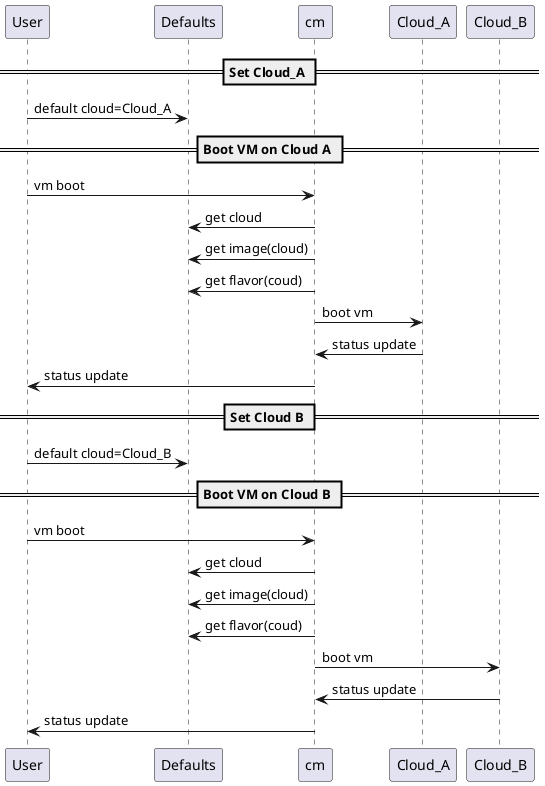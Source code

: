 @startuml
== Set Cloud_A ==
User->Defaults: default cloud=Cloud_A
== Boot VM on Cloud A ==
User->cm: vm boot
cm->Defaults: get cloud
cm->Defaults: get image(cloud)
cm->Defaults: get flavor(coud)
cm->Cloud_A: boot vm
Cloud_A->cm: status update
cm->User: status update
== Set Cloud B ==
User->Defaults: default cloud=Cloud_B
== Boot VM on Cloud B ==
User->cm: vm boot
cm->Defaults: get cloud
cm->Defaults: get image(cloud)
cm->Defaults: get flavor(coud)
cm->Cloud_B: boot vm
Cloud_B->cm: status update
cm->User: status update
@enduml

